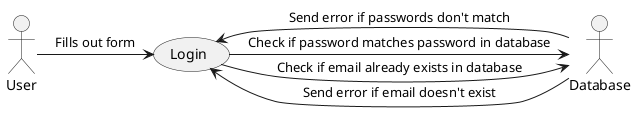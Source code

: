 @startuml login

actor User

usecase Login

User -> Login: Fills out form

Login -> Database: Check if email already exists in database

Database -> Login: Send error if email doesn't exist

Login -> Database: Check if password matches password in database

Database -> Login: Send error if passwords don't match


@enduml
